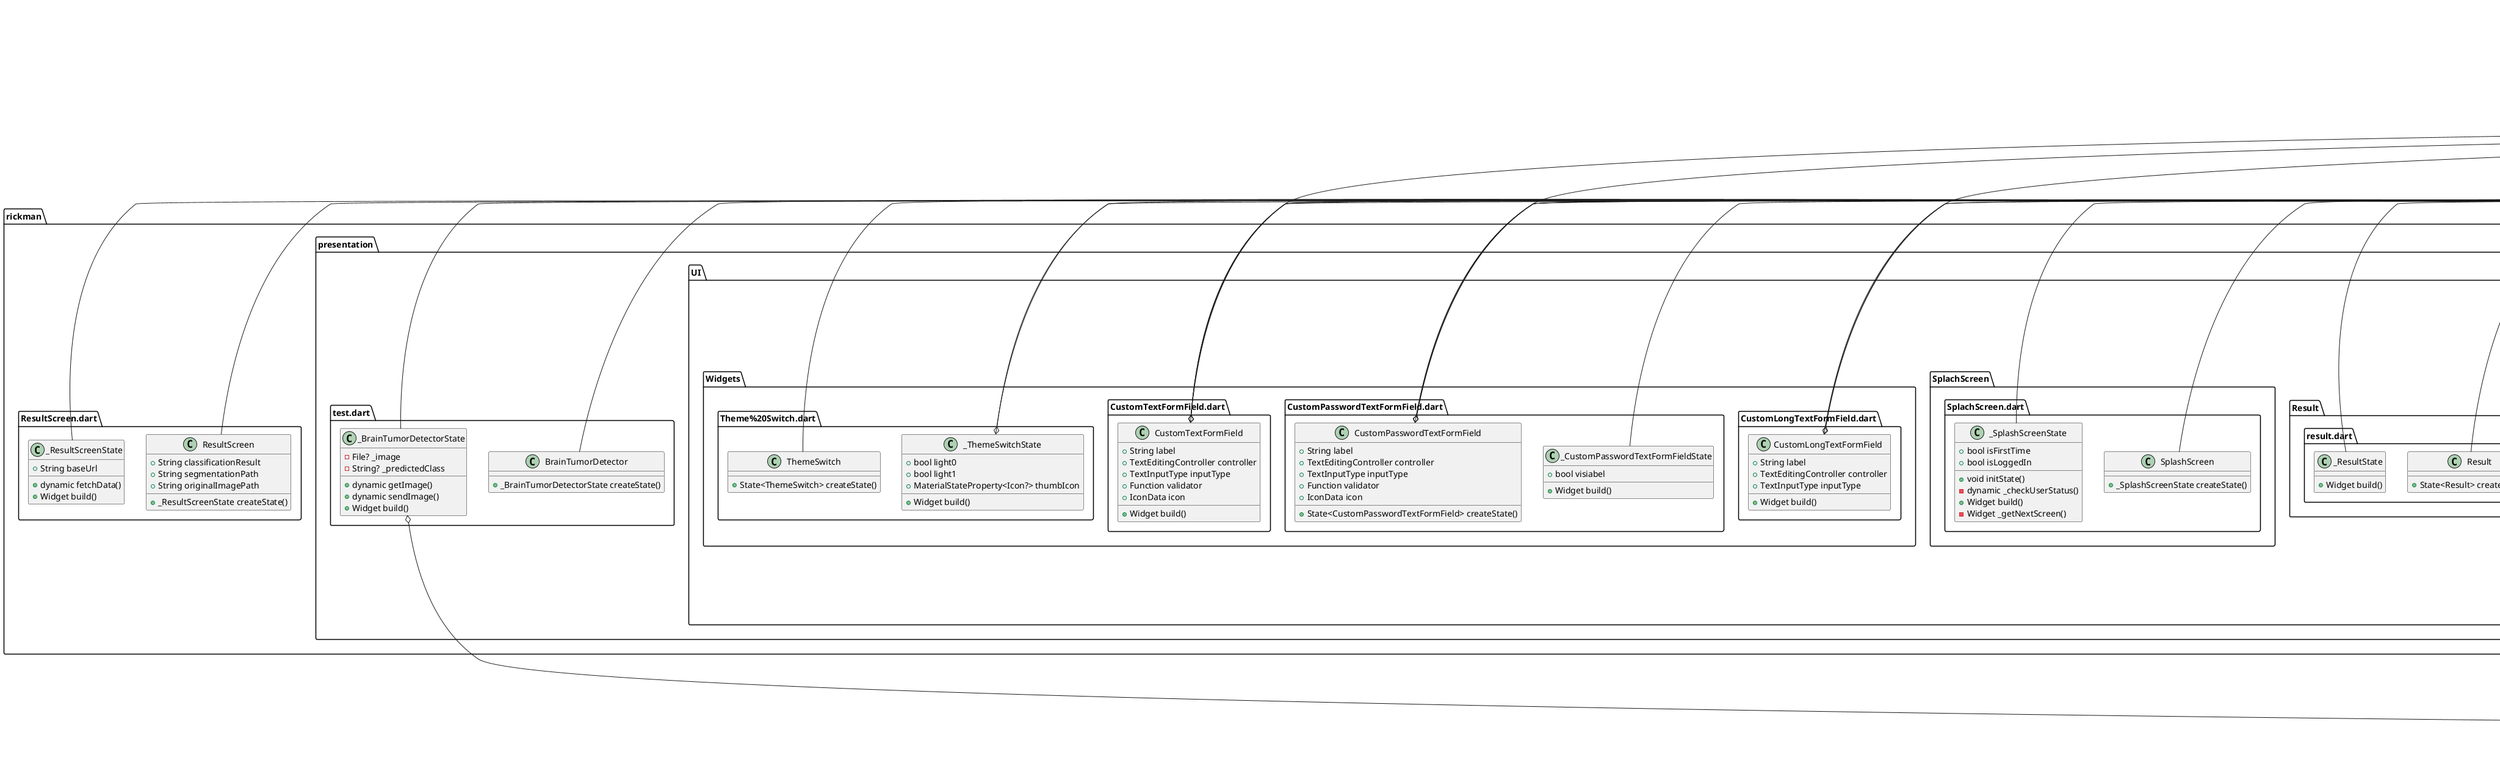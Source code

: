 @startuml
set namespaceSeparator ::

class "rickman::auth::authenticationServices.dart::AuthenticationServices" {
  -void _showErrorDialog()
  -void _showSuccessDialog()
  +dynamic signOut()
  +dynamic signInWithEmailAndPassword()
  +dynamic signIn()
  +dynamic signInWithGoogle()
  +dynamic storeUserData()
  +dynamic register()
  +dynamic changePassword()
}

class "rickman::core::Theme::Theme.dart::MyTheme" {
  {static} +Color gray
  {static} +Color offWhite
  {static} +Color white
  {static} +Color darkGray
  {static} +Color lightGray
  {static} +Color grayPurple
  {static} +Color green
  {static} +Color yellow
  {static} +Color red
  {static} +ThemeData lightTheme
  {static} +ThemeData darkTheme
}

"rickman::core::Theme::Theme.dart::MyTheme" o-- "dart::ui::Color"
"rickman::core::Theme::Theme.dart::MyTheme" o-- "flutter::src::material::theme_data.dart::ThemeData"

class "rickman::main.dart::MyApp" {
  +Widget build()
}

"flutter::src::widgets::framework.dart::StatelessWidget" <|-- "rickman::main.dart::MyApp"

class "rickman::Models::user_model.dart::UserModel" {
  +String email
  +String userName
  +String phone
  +Map<String, dynamic> toJson()
}

class "rickman::presentation::test.dart::BrainTumorDetector" {
  +_BrainTumorDetectorState createState()
}

"flutter::src::widgets::framework.dart::StatefulWidget" <|-- "rickman::presentation::test.dart::BrainTumorDetector"

class "rickman::presentation::test.dart::_BrainTumorDetectorState" {
  -File? _image
  -String? _predictedClass
  +dynamic getImage()
  +dynamic sendImage()
  +Widget build()
}

"rickman::presentation::test.dart::_BrainTumorDetectorState" o-- "dart::io::File"
"flutter::src::widgets::framework.dart::State" <|-- "rickman::presentation::test.dart::_BrainTumorDetectorState"

class "rickman::presentation::UI::About%20us::AboutUs.dart::AboutUs" {
  +State<AboutUs> createState()
}

"flutter::src::widgets::framework.dart::StatefulWidget" <|-- "rickman::presentation::UI::About%20us::AboutUs.dart::AboutUs"

class "rickman::presentation::UI::About%20us::AboutUs.dart::_AboutUsState" {
  +Widget build()
}

"flutter::src::widgets::framework.dart::State" <|-- "rickman::presentation::UI::About%20us::AboutUs.dart::_AboutUsState"

class "rickman::presentation::UI::About%20us::Widget::TextCard.dart::TextCard" {
  +String content
  +Widget build()
}

"flutter::src::widgets::framework.dart::StatelessWidget" <|-- "rickman::presentation::UI::About%20us::Widget::TextCard.dart::TextCard"

class "rickman::presentation::UI::change%20password::chagePassword.dart::ChagePassword" {
  +State<ChagePassword> createState()
}

"flutter::src::widgets::framework.dart::StatefulWidget" <|-- "rickman::presentation::UI::change%20password::chagePassword.dart::ChagePassword"

class "rickman::presentation::UI::change%20password::chagePassword.dart::_ChagePasswordState" {
  -GlobalKey<FormState> _formKey
  +TextEditingController passwordController
  +Widget build()
  +String? passwordValidation()
}

"rickman::presentation::UI::change%20password::chagePassword.dart::_ChagePasswordState" o-- "flutter::src::widgets::framework.dart::GlobalKey<FormState>"
"rickman::presentation::UI::change%20password::chagePassword.dart::_ChagePasswordState" o-- "flutter::src::widgets::editable_text.dart::TextEditingController"
"flutter::src::widgets::framework.dart::State" <|-- "rickman::presentation::UI::change%20password::chagePassword.dart::_ChagePasswordState"

class "rickman::presentation::UI::Developer::App%20Developer.dart::DeveloperCard" {
  +String imagePath
  +String name
  +Widget build()
}

"flutter::src::widgets::framework.dart::StatelessWidget" <|-- "rickman::presentation::UI::Developer::App%20Developer.dart::DeveloperCard"

class "rickman::presentation::UI::Edit%20Profile::EditProfile.dart::UpdateProfileScreen" {
  +_UpdateProfileScreenState createState()
}

"flutter::src::widgets::framework.dart::StatefulWidget" <|-- "rickman::presentation::UI::Edit%20Profile::EditProfile.dart::UpdateProfileScreen"

class "rickman::presentation::UI::Edit%20Profile::EditProfile.dart::_UpdateProfileScreenState" {
  -File? _selectedImage
  +User? user
  +TextEditingController nameController
  +TextEditingController phoneController
  +TextEditingController ageController
  +TextEditingController emailController
  +void initState()
  +dynamic updateUser()
  -dynamic _uploadImage()
  -dynamic _getExistingProfilePicture()
  +dynamic loadUserData()
  +Widget build()
  +String? nameValidation()
  +String? phoneValidation()
  -void _showButtonSheet()
  -dynamic _PickImageFromGallery()
  -dynamic _PickImageFromCamera()
}

"rickman::presentation::UI::Edit%20Profile::EditProfile.dart::_UpdateProfileScreenState" o-- "dart::io::File"
"rickman::presentation::UI::Edit%20Profile::EditProfile.dart::_UpdateProfileScreenState" o-- "firebase_auth::firebase_auth.dart::User"
"rickman::presentation::UI::Edit%20Profile::EditProfile.dart::_UpdateProfileScreenState" o-- "flutter::src::widgets::editable_text.dart::TextEditingController"
"flutter::src::widgets::framework.dart::State" <|-- "rickman::presentation::UI::Edit%20Profile::EditProfile.dart::_UpdateProfileScreenState"

class "rickman::presentation::UI::ExtraInfo::ExtraInfoView.dart::ExtraInfoView" {
  +State<ExtraInfoView> createState()
}

"flutter::src::widgets::framework.dart::StatefulWidget" <|-- "rickman::presentation::UI::ExtraInfo::ExtraInfoView.dart::ExtraInfoView"

class "rickman::presentation::UI::ExtraInfo::ExtraInfoView.dart::_ExtraInfoViewState" {
  +TextEditingController phoneController
  -TextEditingController _date
  -File? _selectedImage
  -dynamic _showDatePicker()
  +Widget build()
  -void _showButtonSheet()
  -dynamic _PickImageFromGallery()
  -dynamic _PickImageFromCamera()
  +String? phoneValidation()
}

"rickman::presentation::UI::ExtraInfo::ExtraInfoView.dart::_ExtraInfoViewState" o-- "flutter::src::widgets::editable_text.dart::TextEditingController"
"rickman::presentation::UI::ExtraInfo::ExtraInfoView.dart::_ExtraInfoViewState" o-- "dart::io::File"
"flutter::src::widgets::framework.dart::State" <|-- "rickman::presentation::UI::ExtraInfo::ExtraInfoView.dart::_ExtraInfoViewState"

class "rickman::presentation::UI::Feedback::Feedback.dart::FeedbackPage" {
  +State<FeedbackPage> createState()
}

"flutter::src::widgets::framework.dart::StatefulWidget" <|-- "rickman::presentation::UI::Feedback::Feedback.dart::FeedbackPage"

class "rickman::presentation::UI::Feedback::Feedback.dart::_FeedbackState" {
  -TextEditingController _feedbackController
  -double _rating
  -dynamic _sendFeedback()
  +Widget build()
}

"rickman::presentation::UI::Feedback::Feedback.dart::_FeedbackState" o-- "flutter::src::widgets::editable_text.dart::TextEditingController"
"flutter::src::widgets::framework.dart::State" <|-- "rickman::presentation::UI::Feedback::Feedback.dart::_FeedbackState"

class "rickman::presentation::UI::Forgit%20Password::Forgit.dart::Forgit" {
  +State<Forgit> createState()
}

"flutter::src::widgets::framework.dart::StatefulWidget" <|-- "rickman::presentation::UI::Forgit%20Password::Forgit.dart::Forgit"

class "rickman::presentation::UI::Forgit%20Password::Forgit.dart::_ForgitState" {
  -GlobalKey<FormState> _formKey
  +TextEditingController emailController
  +Widget build()
  +void sendPasswordResetEmail()
  +String? emailValidation()
}

"rickman::presentation::UI::Forgit%20Password::Forgit.dart::_ForgitState" o-- "flutter::src::widgets::framework.dart::GlobalKey<FormState>"
"rickman::presentation::UI::Forgit%20Password::Forgit.dart::_ForgitState" o-- "flutter::src::widgets::editable_text.dart::TextEditingController"
"flutter::src::widgets::framework.dart::State" <|-- "rickman::presentation::UI::Forgit%20Password::Forgit.dart::_ForgitState"

class "rickman::presentation::UI::Home::HomePage.dart::Home" {
  +State<Home> createState()
}

"flutter::src::widgets::framework.dart::StatefulWidget" <|-- "rickman::presentation::UI::Home::HomePage.dart::Home"

class "rickman::presentation::UI::Home::HomePage.dart::_HomeState" {
  -int _selectedIndex
  +List<Widget> tabItems
  +void initState()
  +Widget build()
}

"flutter::src::widgets::framework.dart::State" <|-- "rickman::presentation::UI::Home::HomePage.dart::_HomeState"

class "rickman::presentation::UI::Home::Taps::Detect::Detect.dart::Detect" {
  +State<Detect> createState()
}

"flutter::src::widgets::framework.dart::StatefulWidget" <|-- "rickman::presentation::UI::Home::Taps::Detect::Detect.dart::Detect"

class "rickman::presentation::UI::Home::Taps::Detect::Detect.dart::_DetectState" {
  -File? _image
  -String _result
  -String _segmentationPath
  -String _originalImagePath
  -dynamic _pickImage()
  -dynamic _uploadImage()
  +Widget build()
}

"rickman::presentation::UI::Home::Taps::Detect::Detect.dart::_DetectState" o-- "dart::io::File"
"flutter::src::widgets::framework.dart::State" <|-- "rickman::presentation::UI::Home::Taps::Detect::Detect.dart::_DetectState"

class "rickman::presentation::UI::Home::Taps::Profile::Profile.dart::Profile" {
  +State<Profile> createState()
}

"flutter::src::widgets::framework.dart::StatefulWidget" <|-- "rickman::presentation::UI::Home::Taps::Profile::Profile.dart::Profile"

class "rickman::presentation::UI::Home::Taps::Profile::Profile.dart::_ProfileState" {
  +User? currentUser
  +String fname
  +String lname
  +String email
  +String profileImageUrl
  +void initState()
  -dynamic _loadUserProfile()
  +Widget build()
}

"rickman::presentation::UI::Home::Taps::Profile::Profile.dart::_ProfileState" o-- "firebase_auth::firebase_auth.dart::User"
"flutter::src::widgets::framework.dart::State" <|-- "rickman::presentation::UI::Home::Taps::Profile::Profile.dart::_ProfileState"

class "rickman::presentation::UI::Home::Taps::Profile::Widgets::CustomButton.dart::CustomButton" {
  +String title
  +Function action
  +IconData icon
  +Color color
  +Widget build()
}

"rickman::presentation::UI::Home::Taps::Profile::Widgets::CustomButton.dart::CustomButton" o-- "flutter::src::widgets::icon_data.dart::IconData"
"rickman::presentation::UI::Home::Taps::Profile::Widgets::CustomButton.dart::CustomButton" o-- "dart::ui::Color"
"flutter::src::widgets::framework.dart::StatelessWidget" <|-- "rickman::presentation::UI::Home::Taps::Profile::Widgets::CustomButton.dart::CustomButton"

class "rickman::presentation::UI::Home::Taps::Profile::Widgets::UserProfileDataWidget.dart::UserProfileDataWidget" {
  +bool isEn
  +Widget build()
}

"flutter::src::widgets::framework.dart::StatelessWidget" <|-- "rickman::presentation::UI::Home::Taps::Profile::Widgets::UserProfileDataWidget.dart::UserProfileDataWidget"

class "rickman::presentation::UI::Intro::intro.dart::Intro" {
  +State<Intro> createState()
}

"flutter::src::widgets::framework.dart::StatefulWidget" <|-- "rickman::presentation::UI::Intro::intro.dart::Intro"

class "rickman::presentation::UI::Intro::intro.dart::_IntroState" {
  -PageController _controller
  +bool onLastPage
  +bool onFirstPage
  +Widget build()
}

"rickman::presentation::UI::Intro::intro.dart::_IntroState" o-- "flutter::src::widgets::page_view.dart::PageController"
"flutter::src::widgets::framework.dart::State" <|-- "rickman::presentation::UI::Intro::intro.dart::_IntroState"

class "rickman::presentation::UI::Intro::Taps::Intro_Screen%201::Intro_Screen%201.dart::IntroFirstScreen" {
  +Widget build()
}

"flutter::src::widgets::framework.dart::StatelessWidget" <|-- "rickman::presentation::UI::Intro::Taps::Intro_Screen%201::Intro_Screen%201.dart::IntroFirstScreen"

class "rickman::presentation::UI::Intro::Taps::Intro_Screen%202::Intro_Screen%202.dart::IntroSecondScreen" {
  +Widget build()
}

"flutter::src::widgets::framework.dart::StatelessWidget" <|-- "rickman::presentation::UI::Intro::Taps::Intro_Screen%202::Intro_Screen%202.dart::IntroSecondScreen"

class "rickman::presentation::UI::Intro::Taps::Intro_Screen%203::Intro_Screen%203.dart::IntroThirdScreen" {
  +Widget build()
}

"flutter::src::widgets::framework.dart::StatelessWidget" <|-- "rickman::presentation::UI::Intro::Taps::Intro_Screen%203::Intro_Screen%203.dart::IntroThirdScreen"

class "rickman::presentation::UI::Login::Login.dart::Login" {
  +State<Login> createState()
}

"flutter::src::widgets::framework.dart::StatefulWidget" <|-- "rickman::presentation::UI::Login::Login.dart::Login"

class "rickman::presentation::UI::Login::Login.dart::_LoginState" {
  +Widget build()
  +String? emailValidation()
  +String? passwordValidation()
}

"flutter::src::widgets::framework.dart::State" <|-- "rickman::presentation::UI::Login::Login.dart::_LoginState"

class "rickman::presentation::UI::Register::Register.dart::Register" {
  +State<Register> createState()
}

"flutter::src::widgets::framework.dart::StatefulWidget" <|-- "rickman::presentation::UI::Register::Register.dart::Register"

class "rickman::presentation::UI::Register::Register.dart::_RegisterState" {
  -GlobalKey<FormState> _formKey
  +TextEditingController firstNameController
  +TextEditingController lastNameController
  +TextEditingController ageController
  +TextEditingController genderController
  +TextEditingController emailController
  +TextEditingController passwordController
  +TextEditingController passwordConfirmationController
  +TextEditingController phoneController
  +List<String> genderOptions
  +String? selectedGender
  +Widget build()
  +String? nameValidation()
  +String? emailValidation()
  +String? passwordValidation()
  +String? passwordConfirmationValidation()
  +String? phoneValidation()
}

"rickman::presentation::UI::Register::Register.dart::_RegisterState" o-- "flutter::src::widgets::framework.dart::GlobalKey<FormState>"
"rickman::presentation::UI::Register::Register.dart::_RegisterState" o-- "flutter::src::widgets::editable_text.dart::TextEditingController"
"flutter::src::widgets::framework.dart::State" <|-- "rickman::presentation::UI::Register::Register.dart::_RegisterState"

class "rickman::presentation::UI::Result::result.dart::Result" {
  +State<Result> createState()
}

"flutter::src::widgets::framework.dart::StatefulWidget" <|-- "rickman::presentation::UI::Result::result.dart::Result"

class "rickman::presentation::UI::Result::result.dart::_ResultState" {
  +Widget build()
}

"flutter::src::widgets::framework.dart::State" <|-- "rickman::presentation::UI::Result::result.dart::_ResultState"

class "rickman::presentation::UI::SplachScreen::SplachScreen.dart::SplashScreen" {
  +_SplashScreenState createState()
}

"flutter::src::widgets::framework.dart::StatefulWidget" <|-- "rickman::presentation::UI::SplachScreen::SplachScreen.dart::SplashScreen"

class "rickman::presentation::UI::SplachScreen::SplachScreen.dart::_SplashScreenState" {
  +bool isFirstTime
  +bool isLoggedIn
  +void initState()
  -dynamic _checkUserStatus()
  +Widget build()
  -Widget _getNextScreen()
}

"flutter::src::widgets::framework.dart::State" <|-- "rickman::presentation::UI::SplachScreen::SplachScreen.dart::_SplashScreenState"

class "rickman::presentation::UI::Widgets::CustomLongTextFormField.dart::CustomLongTextFormField" {
  +String label
  +TextEditingController controller
  +TextInputType inputType
  +Widget build()
}

"rickman::presentation::UI::Widgets::CustomLongTextFormField.dart::CustomLongTextFormField" o-- "flutter::src::widgets::editable_text.dart::TextEditingController"
"rickman::presentation::UI::Widgets::CustomLongTextFormField.dart::CustomLongTextFormField" o-- "flutter::src::services::text_input.dart::TextInputType"
"flutter::src::widgets::framework.dart::StatelessWidget" <|-- "rickman::presentation::UI::Widgets::CustomLongTextFormField.dart::CustomLongTextFormField"

class "rickman::presentation::UI::Widgets::CustomPasswordTextFormField.dart::CustomPasswordTextFormField" {
  +String label
  +TextEditingController controller
  +TextInputType inputType
  +Function validator
  +IconData icon
  +State<CustomPasswordTextFormField> createState()
}

"rickman::presentation::UI::Widgets::CustomPasswordTextFormField.dart::CustomPasswordTextFormField" o-- "flutter::src::widgets::editable_text.dart::TextEditingController"
"rickman::presentation::UI::Widgets::CustomPasswordTextFormField.dart::CustomPasswordTextFormField" o-- "flutter::src::services::text_input.dart::TextInputType"
"rickman::presentation::UI::Widgets::CustomPasswordTextFormField.dart::CustomPasswordTextFormField" o-- "flutter::src::widgets::icon_data.dart::IconData"
"flutter::src::widgets::framework.dart::StatefulWidget" <|-- "rickman::presentation::UI::Widgets::CustomPasswordTextFormField.dart::CustomPasswordTextFormField"

class "rickman::presentation::UI::Widgets::CustomPasswordTextFormField.dart::_CustomPasswordTextFormFieldState" {
  +bool visiabel
  +Widget build()
}

"flutter::src::widgets::framework.dart::State" <|-- "rickman::presentation::UI::Widgets::CustomPasswordTextFormField.dart::_CustomPasswordTextFormFieldState"

class "rickman::presentation::UI::Widgets::CustomTextFormField.dart::CustomTextFormField" {
  +String label
  +TextEditingController controller
  +TextInputType inputType
  +Function validator
  +IconData icon
  +Widget build()
}

"rickman::presentation::UI::Widgets::CustomTextFormField.dart::CustomTextFormField" o-- "flutter::src::widgets::editable_text.dart::TextEditingController"
"rickman::presentation::UI::Widgets::CustomTextFormField.dart::CustomTextFormField" o-- "flutter::src::services::text_input.dart::TextInputType"
"rickman::presentation::UI::Widgets::CustomTextFormField.dart::CustomTextFormField" o-- "flutter::src::widgets::icon_data.dart::IconData"
"flutter::src::widgets::framework.dart::StatelessWidget" <|-- "rickman::presentation::UI::Widgets::CustomTextFormField.dart::CustomTextFormField"

class "rickman::presentation::UI::Widgets::Theme%20Switch.dart::ThemeSwitch" {
  +State<ThemeSwitch> createState()
}

"flutter::src::widgets::framework.dart::StatefulWidget" <|-- "rickman::presentation::UI::Widgets::Theme%20Switch.dart::ThemeSwitch"

class "rickman::presentation::UI::Widgets::Theme%20Switch.dart::_ThemeSwitchState" {
  +bool light0
  +bool light1
  +MaterialStateProperty<Icon?> thumbIcon
  +Widget build()
}

"rickman::presentation::UI::Widgets::Theme%20Switch.dart::_ThemeSwitchState" o-- "flutter::src::material::material_state.dart::MaterialStateProperty<Icon>"
"flutter::src::widgets::framework.dart::State" <|-- "rickman::presentation::UI::Widgets::Theme%20Switch.dart::_ThemeSwitchState"

class "rickman::ResultScreen.dart::ResultScreen" {
  +String classificationResult
  +String segmentationPath
  +String originalImagePath
  +_ResultScreenState createState()
}

"flutter::src::widgets::framework.dart::StatefulWidget" <|-- "rickman::ResultScreen.dart::ResultScreen"

class "rickman::ResultScreen.dart::_ResultScreenState" {
  +String baseUrl
  +dynamic fetchData()
  +Widget build()
}

"flutter::src::widgets::framework.dart::State" <|-- "rickman::ResultScreen.dart::_ResultScreenState"


@enduml
